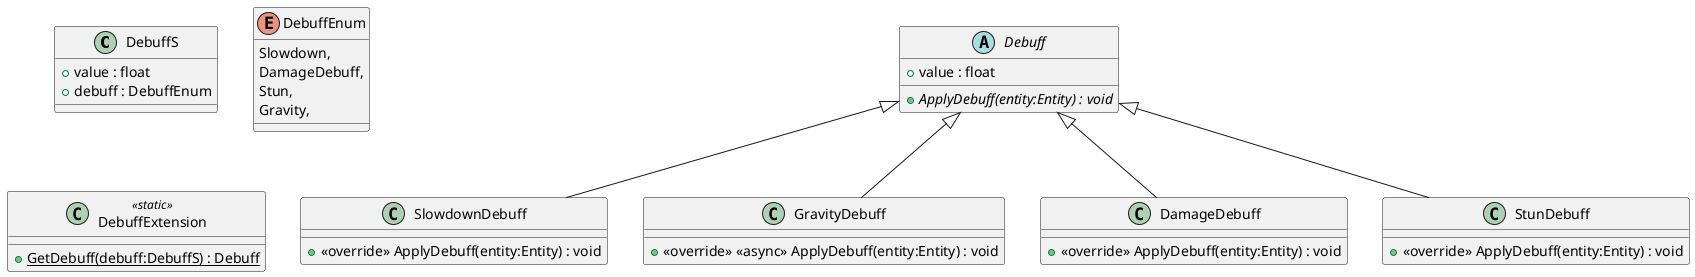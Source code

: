 @startuml
class DebuffS {
    + value : float
    + debuff : DebuffEnum
}
abstract class Debuff {
    + value : float
    + {abstract} ApplyDebuff(entity:Entity) : void
}
class SlowdownDebuff {
    + <<override>> ApplyDebuff(entity:Entity) : void
}
class GravityDebuff {
    + <<override>> <<async>> ApplyDebuff(entity:Entity) : void
}
class DamageDebuff {
    + <<override>> ApplyDebuff(entity:Entity) : void
}
class StunDebuff {
    + <<override>> ApplyDebuff(entity:Entity) : void
}
enum DebuffEnum {
    Slowdown,
    DamageDebuff,
    Stun,
    Gravity,
}
class DebuffExtension <<static>> {
    + {static} GetDebuff(debuff:DebuffS) : Debuff
}
Debuff <|-- SlowdownDebuff
Debuff <|-- GravityDebuff
Debuff <|-- DamageDebuff
Debuff <|-- StunDebuff
@enduml
